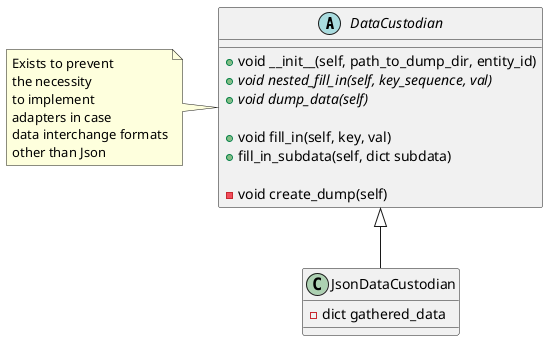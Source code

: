 @startuml
'https://plantuml.com/class-diagram

abstract class DataCustodian {
    +void __init__(self, path_to_dump_dir, entity_id)
    +{abstract} void nested_fill_in(self, key_sequence, val)
    +{abstract} void dump_data(self)

    +void fill_in(self, key, val)
    +fill_in_subdata(self, dict subdata)

    -void create_dump(self)
}

note left of DataCustodian
Exists to prevent
the necessity
to implement
adapters in case
data interchange formats
other than Json
end note

class JsonDataCustodian {
    -dict gathered_data
}

DataCustodian <|-- JsonDataCustodian

@enduml